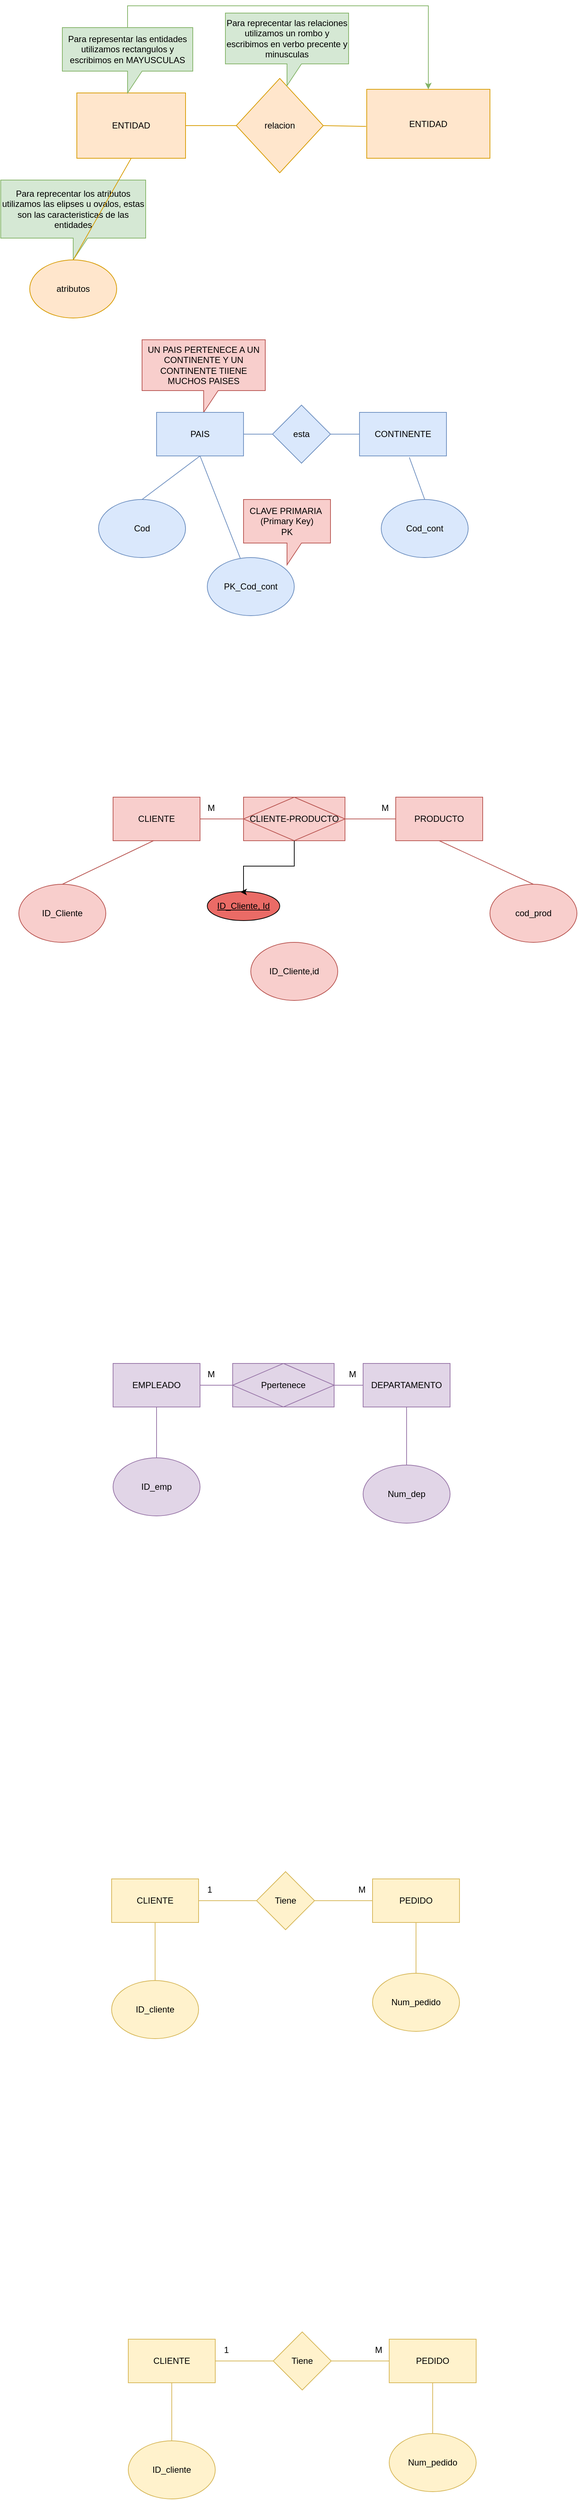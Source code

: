 <mxfile version="24.7.7">
  <diagram name="Page-1" id="JSeKSO8ZdNYYrxb71jYy">
    <mxGraphModel dx="1114" dy="1693" grid="1" gridSize="10" guides="1" tooltips="1" connect="1" arrows="1" fold="1" page="1" pageScale="1" pageWidth="850" pageHeight="1100" math="0" shadow="0">
      <root>
        <mxCell id="0" />
        <mxCell id="1" parent="0" />
        <mxCell id="GOX-7ON0G959BvuLG5Tn-1" value="ENTIDAD" style="rounded=0;whiteSpace=wrap;html=1;fillColor=#ffe6cc;strokeColor=#d79b00;" parent="1" vertex="1">
          <mxGeometry x="140" y="120" width="150" height="90" as="geometry" />
        </mxCell>
        <mxCell id="GOX-7ON0G959BvuLG5Tn-2" value="relacion" style="rhombus;whiteSpace=wrap;html=1;fillColor=#ffe6cc;strokeColor=#d79b00;" parent="1" vertex="1">
          <mxGeometry x="360" y="100" width="120" height="130" as="geometry" />
        </mxCell>
        <mxCell id="GOX-7ON0G959BvuLG5Tn-3" value="ENTIDAD" style="rounded=0;whiteSpace=wrap;html=1;fillColor=#ffe6cc;strokeColor=#d79b00;" parent="1" vertex="1">
          <mxGeometry x="540" y="115" width="170" height="95" as="geometry" />
        </mxCell>
        <mxCell id="GOX-7ON0G959BvuLG5Tn-4" value="UN PAIS PERTENECE A UN CONTINENTE Y UN CONTINENTE TIIENE MUCHOS PAISES" style="shape=callout;whiteSpace=wrap;html=1;perimeter=calloutPerimeter;fillColor=#f8cecc;strokeColor=#b85450;" parent="1" vertex="1">
          <mxGeometry x="230" y="460" width="170" height="100" as="geometry" />
        </mxCell>
        <mxCell id="GOX-7ON0G959BvuLG5Tn-6" value="esta" style="rhombus;whiteSpace=wrap;html=1;fillColor=#dae8fc;strokeColor=#6c8ebf;" parent="1" vertex="1">
          <mxGeometry x="410" y="550" width="80" height="80" as="geometry" />
        </mxCell>
        <mxCell id="GOX-7ON0G959BvuLG5Tn-14" value="PAIS" style="rounded=0;whiteSpace=wrap;html=1;fillColor=#dae8fc;strokeColor=#6c8ebf;" parent="1" vertex="1">
          <mxGeometry x="250" y="560" width="120" height="60" as="geometry" />
        </mxCell>
        <mxCell id="GOX-7ON0G959BvuLG5Tn-15" value="CONTINENTE" style="rounded=0;whiteSpace=wrap;html=1;fillColor=#dae8fc;strokeColor=#6c8ebf;" parent="1" vertex="1">
          <mxGeometry x="530" y="560" width="120" height="60" as="geometry" />
        </mxCell>
        <mxCell id="GOX-7ON0G959BvuLG5Tn-16" value="" style="endArrow=none;html=1;rounded=0;exitX=1;exitY=0.5;exitDx=0;exitDy=0;entryX=0;entryY=0.5;entryDx=0;entryDy=0;fillColor=#dae8fc;strokeColor=#6c8ebf;" parent="1" source="GOX-7ON0G959BvuLG5Tn-14" target="GOX-7ON0G959BvuLG5Tn-6" edge="1">
          <mxGeometry width="50" height="50" relative="1" as="geometry">
            <mxPoint x="380" y="620" as="sourcePoint" />
            <mxPoint x="430" y="570" as="targetPoint" />
          </mxGeometry>
        </mxCell>
        <mxCell id="GOX-7ON0G959BvuLG5Tn-17" value="Cod" style="ellipse;whiteSpace=wrap;html=1;fillColor=#dae8fc;strokeColor=#6c8ebf;" parent="1" vertex="1">
          <mxGeometry x="170" y="680" width="120" height="80" as="geometry" />
        </mxCell>
        <mxCell id="GOX-7ON0G959BvuLG5Tn-18" value="" style="endArrow=none;html=1;rounded=0;exitX=0.5;exitY=1;exitDx=0;exitDy=0;entryX=0.5;entryY=0;entryDx=0;entryDy=0;fillColor=#dae8fc;strokeColor=#6c8ebf;" parent="1" source="GOX-7ON0G959BvuLG5Tn-14" target="GOX-7ON0G959BvuLG5Tn-17" edge="1">
          <mxGeometry width="50" height="50" relative="1" as="geometry">
            <mxPoint x="382" y="605" as="sourcePoint" />
            <mxPoint x="420" y="600" as="targetPoint" />
          </mxGeometry>
        </mxCell>
        <mxCell id="GOX-7ON0G959BvuLG5Tn-19" value="" style="endArrow=none;html=1;rounded=0;entryX=0;entryY=0.5;entryDx=0;entryDy=0;exitX=1;exitY=0.5;exitDx=0;exitDy=0;fillColor=#dae8fc;strokeColor=#6c8ebf;" parent="1" source="GOX-7ON0G959BvuLG5Tn-6" target="GOX-7ON0G959BvuLG5Tn-15" edge="1">
          <mxGeometry width="50" height="50" relative="1" as="geometry">
            <mxPoint x="460" y="720" as="sourcePoint" />
            <mxPoint x="240" y="690" as="targetPoint" />
          </mxGeometry>
        </mxCell>
        <mxCell id="GOX-7ON0G959BvuLG5Tn-20" value="Cod_cont" style="ellipse;whiteSpace=wrap;html=1;fillColor=#dae8fc;strokeColor=#6c8ebf;" parent="1" vertex="1">
          <mxGeometry x="560" y="680" width="120" height="80" as="geometry" />
        </mxCell>
        <mxCell id="GOX-7ON0G959BvuLG5Tn-22" value="" style="endArrow=none;html=1;rounded=0;exitX=0.5;exitY=0;exitDx=0;exitDy=0;entryX=0.573;entryY=1.032;entryDx=0;entryDy=0;entryPerimeter=0;fillColor=#dae8fc;strokeColor=#6c8ebf;" parent="1" source="GOX-7ON0G959BvuLG5Tn-20" target="GOX-7ON0G959BvuLG5Tn-15" edge="1">
          <mxGeometry width="50" height="50" relative="1" as="geometry">
            <mxPoint x="382" y="605" as="sourcePoint" />
            <mxPoint x="420" y="600" as="targetPoint" />
          </mxGeometry>
        </mxCell>
        <mxCell id="GOX-7ON0G959BvuLG5Tn-24" value="PK_Cod_cont" style="ellipse;whiteSpace=wrap;html=1;fillColor=#dae8fc;strokeColor=#6c8ebf;" parent="1" vertex="1">
          <mxGeometry x="320" y="760" width="120" height="80" as="geometry" />
        </mxCell>
        <mxCell id="GOX-7ON0G959BvuLG5Tn-25" value="CLIENTE-PRODUCTO" style="shape=associativeEntity;whiteSpace=wrap;html=1;align=center;fillColor=#f8cecc;strokeColor=#b85450;" parent="1" vertex="1">
          <mxGeometry x="370" y="1090" width="140" height="60" as="geometry" />
        </mxCell>
        <mxCell id="GOX-7ON0G959BvuLG5Tn-26" value="CLIENTE" style="rounded=0;whiteSpace=wrap;html=1;fillColor=#f8cecc;strokeColor=#b85450;" parent="1" vertex="1">
          <mxGeometry x="190" y="1090" width="120" height="60" as="geometry" />
        </mxCell>
        <mxCell id="GOX-7ON0G959BvuLG5Tn-27" value="" style="endArrow=none;html=1;rounded=0;exitX=0;exitY=0.5;exitDx=0;exitDy=0;entryX=1;entryY=0.5;entryDx=0;entryDy=0;fillColor=#f8cecc;strokeColor=#b85450;" parent="1" source="GOX-7ON0G959BvuLG5Tn-25" target="GOX-7ON0G959BvuLG5Tn-26" edge="1">
          <mxGeometry width="50" height="50" relative="1" as="geometry">
            <mxPoint x="380" y="920" as="sourcePoint" />
            <mxPoint x="300" y="980" as="targetPoint" />
          </mxGeometry>
        </mxCell>
        <mxCell id="GOX-7ON0G959BvuLG5Tn-28" value="ID_Cliente" style="ellipse;whiteSpace=wrap;html=1;fillColor=#f8cecc;strokeColor=#b85450;" parent="1" vertex="1">
          <mxGeometry x="60" y="1210" width="120" height="80" as="geometry" />
        </mxCell>
        <mxCell id="GOX-7ON0G959BvuLG5Tn-29" value="" style="endArrow=none;html=1;rounded=0;exitX=0.5;exitY=0;exitDx=0;exitDy=0;entryX=0.469;entryY=0.996;entryDx=0;entryDy=0;entryPerimeter=0;fillColor=#f8cecc;strokeColor=#b85450;" parent="1" source="GOX-7ON0G959BvuLG5Tn-28" target="GOX-7ON0G959BvuLG5Tn-26" edge="1">
          <mxGeometry width="50" height="50" relative="1" as="geometry">
            <mxPoint x="380" y="1130" as="sourcePoint" />
            <mxPoint x="280" y="1170" as="targetPoint" />
            <Array as="points" />
          </mxGeometry>
        </mxCell>
        <mxCell id="GOX-7ON0G959BvuLG5Tn-30" value="PRODUCTO" style="rounded=0;whiteSpace=wrap;html=1;fillColor=#f8cecc;strokeColor=#b85450;" parent="1" vertex="1">
          <mxGeometry x="580" y="1090" width="120" height="60" as="geometry" />
        </mxCell>
        <mxCell id="GOX-7ON0G959BvuLG5Tn-32" value="" style="endArrow=none;html=1;rounded=0;exitX=0;exitY=0.5;exitDx=0;exitDy=0;entryX=1;entryY=0.5;entryDx=0;entryDy=0;fillColor=#f8cecc;strokeColor=#b85450;" parent="1" source="GOX-7ON0G959BvuLG5Tn-30" target="GOX-7ON0G959BvuLG5Tn-25" edge="1">
          <mxGeometry width="50" height="50" relative="1" as="geometry">
            <mxPoint x="570" y="1119.67" as="sourcePoint" />
            <mxPoint x="510" y="1119.67" as="targetPoint" />
          </mxGeometry>
        </mxCell>
        <mxCell id="GOX-7ON0G959BvuLG5Tn-33" value="cod_prod" style="ellipse;whiteSpace=wrap;html=1;fillColor=#f8cecc;strokeColor=#b85450;" parent="1" vertex="1">
          <mxGeometry x="710" y="1210" width="120" height="80" as="geometry" />
        </mxCell>
        <mxCell id="GOX-7ON0G959BvuLG5Tn-34" value="" style="endArrow=none;html=1;rounded=0;exitX=0.5;exitY=1;exitDx=0;exitDy=0;entryX=0.5;entryY=0;entryDx=0;entryDy=0;fillColor=#f8cecc;strokeColor=#b85450;" parent="1" source="GOX-7ON0G959BvuLG5Tn-30" target="GOX-7ON0G959BvuLG5Tn-33" edge="1">
          <mxGeometry width="50" height="50" relative="1" as="geometry">
            <mxPoint x="590" y="1130" as="sourcePoint" />
            <mxPoint x="520" y="1130" as="targetPoint" />
          </mxGeometry>
        </mxCell>
        <mxCell id="GOX-7ON0G959BvuLG5Tn-35" value="" style="endArrow=none;html=1;rounded=0;entryX=0.381;entryY=0.018;entryDx=0;entryDy=0;entryPerimeter=0;exitX=0.5;exitY=1;exitDx=0;exitDy=0;fillColor=#dae8fc;strokeColor=#6c8ebf;" parent="1" source="GOX-7ON0G959BvuLG5Tn-14" target="GOX-7ON0G959BvuLG5Tn-24" edge="1">
          <mxGeometry width="50" height="50" relative="1" as="geometry">
            <mxPoint x="310" y="650" as="sourcePoint" />
            <mxPoint x="240" y="690" as="targetPoint" />
          </mxGeometry>
        </mxCell>
        <mxCell id="GOX-7ON0G959BvuLG5Tn-36" value="CLAVE PRIMARIA&amp;nbsp;&lt;div&gt;(Primary Key)&lt;/div&gt;&lt;div&gt;PK&lt;/div&gt;" style="shape=callout;whiteSpace=wrap;html=1;perimeter=calloutPerimeter;fillColor=#f8cecc;strokeColor=#b85450;" parent="1" vertex="1">
          <mxGeometry x="370" y="680" width="120" height="90" as="geometry" />
        </mxCell>
        <mxCell id="GOX-7ON0G959BvuLG5Tn-37" value="" style="endArrow=none;html=1;rounded=0;exitX=1;exitY=0.5;exitDx=0;exitDy=0;entryX=0;entryY=0.5;entryDx=0;entryDy=0;fillColor=#ffe6cc;strokeColor=#d79b00;" parent="1" source="GOX-7ON0G959BvuLG5Tn-1" target="GOX-7ON0G959BvuLG5Tn-2" edge="1">
          <mxGeometry width="50" height="50" relative="1" as="geometry">
            <mxPoint x="410" y="120" as="sourcePoint" />
            <mxPoint x="460" y="70" as="targetPoint" />
          </mxGeometry>
        </mxCell>
        <mxCell id="GOX-7ON0G959BvuLG5Tn-38" value="" style="endArrow=none;html=1;rounded=0;entryX=-0.005;entryY=0.538;entryDx=0;entryDy=0;exitX=1;exitY=0.5;exitDx=0;exitDy=0;fillColor=#ffe6cc;strokeColor=#d79b00;entryPerimeter=0;" parent="1" source="GOX-7ON0G959BvuLG5Tn-2" target="GOX-7ON0G959BvuLG5Tn-3" edge="1">
          <mxGeometry width="50" height="50" relative="1" as="geometry">
            <mxPoint x="490" y="170" as="sourcePoint" />
            <mxPoint x="550" y="190" as="targetPoint" />
          </mxGeometry>
        </mxCell>
        <mxCell id="GOX-7ON0G959BvuLG5Tn-39" value="ID_Cliente,id" style="ellipse;whiteSpace=wrap;html=1;fillColor=#f8cecc;strokeColor=#b85450;" parent="1" vertex="1">
          <mxGeometry x="380" y="1290" width="120" height="80" as="geometry" />
        </mxCell>
        <mxCell id="GOX-7ON0G959BvuLG5Tn-40" value="EMPLEADO" style="rounded=0;whiteSpace=wrap;html=1;fillColor=#e1d5e7;strokeColor=#9673a6;" parent="1" vertex="1">
          <mxGeometry x="190" y="1870" width="120" height="60" as="geometry" />
        </mxCell>
        <mxCell id="GOX-7ON0G959BvuLG5Tn-42" value="DEPARTAMENTO" style="rounded=0;whiteSpace=wrap;html=1;fillColor=#e1d5e7;strokeColor=#9673a6;" parent="1" vertex="1">
          <mxGeometry x="535" y="1870" width="120" height="60" as="geometry" />
        </mxCell>
        <mxCell id="GOX-7ON0G959BvuLG5Tn-43" value="" style="endArrow=none;html=1;rounded=0;exitX=1;exitY=0.5;exitDx=0;exitDy=0;entryX=0;entryY=0.5;entryDx=0;entryDy=0;fillColor=#e1d5e7;strokeColor=#9673a6;" parent="1" source="GOX-7ON0G959BvuLG5Tn-40" target="GOX-7ON0G959BvuLG5Tn-67" edge="1">
          <mxGeometry width="50" height="50" relative="1" as="geometry">
            <mxPoint x="425" y="2020" as="sourcePoint" />
            <mxPoint x="475" y="1970" as="targetPoint" />
          </mxGeometry>
        </mxCell>
        <mxCell id="GOX-7ON0G959BvuLG5Tn-44" value="" style="endArrow=none;html=1;rounded=0;exitX=1;exitY=0.5;exitDx=0;exitDy=0;entryX=0;entryY=0.5;entryDx=0;entryDy=0;fillColor=#e1d5e7;strokeColor=#9673a6;" parent="1" source="GOX-7ON0G959BvuLG5Tn-67" target="GOX-7ON0G959BvuLG5Tn-42" edge="1">
          <mxGeometry width="50" height="50" relative="1" as="geometry">
            <mxPoint x="480" y="1899.6" as="sourcePoint" />
            <mxPoint x="565" y="1899.6" as="targetPoint" />
            <Array as="points" />
          </mxGeometry>
        </mxCell>
        <mxCell id="GOX-7ON0G959BvuLG5Tn-45" value="Num_dep" style="ellipse;whiteSpace=wrap;html=1;fillColor=#e1d5e7;strokeColor=#9673a6;" parent="1" vertex="1">
          <mxGeometry x="535" y="2010" width="120" height="80" as="geometry" />
        </mxCell>
        <mxCell id="GOX-7ON0G959BvuLG5Tn-46" value="ID_emp" style="ellipse;whiteSpace=wrap;html=1;fillColor=#e1d5e7;strokeColor=#9673a6;" parent="1" vertex="1">
          <mxGeometry x="190" y="2000" width="120" height="80" as="geometry" />
        </mxCell>
        <mxCell id="GOX-7ON0G959BvuLG5Tn-47" value="" style="endArrow=none;html=1;rounded=0;exitX=0.5;exitY=1;exitDx=0;exitDy=0;entryX=0.5;entryY=0;entryDx=0;entryDy=0;fillColor=#e1d5e7;strokeColor=#9673a6;" parent="1" source="GOX-7ON0G959BvuLG5Tn-40" target="GOX-7ON0G959BvuLG5Tn-46" edge="1">
          <mxGeometry width="50" height="50" relative="1" as="geometry">
            <mxPoint x="320" y="1910" as="sourcePoint" />
            <mxPoint x="405" y="1910" as="targetPoint" />
          </mxGeometry>
        </mxCell>
        <mxCell id="GOX-7ON0G959BvuLG5Tn-48" value="" style="endArrow=none;html=1;rounded=0;exitX=0.5;exitY=1;exitDx=0;exitDy=0;entryX=0.5;entryY=0;entryDx=0;entryDy=0;fillColor=#e1d5e7;strokeColor=#9673a6;" parent="1" source="GOX-7ON0G959BvuLG5Tn-42" target="GOX-7ON0G959BvuLG5Tn-45" edge="1">
          <mxGeometry width="50" height="50" relative="1" as="geometry">
            <mxPoint x="260" y="1940" as="sourcePoint" />
            <mxPoint x="260" y="2010" as="targetPoint" />
          </mxGeometry>
        </mxCell>
        <mxCell id="GOX-7ON0G959BvuLG5Tn-50" value="CLIENTE" style="rounded=0;whiteSpace=wrap;html=1;fillColor=#fff2cc;strokeColor=#d6b656;" parent="1" vertex="1">
          <mxGeometry x="188" y="2580" width="120" height="60" as="geometry" />
        </mxCell>
        <mxCell id="GOX-7ON0G959BvuLG5Tn-51" value="PEDIDO" style="rounded=0;whiteSpace=wrap;html=1;fillColor=#fff2cc;strokeColor=#d6b656;" parent="1" vertex="1">
          <mxGeometry x="548" y="2580" width="120" height="60" as="geometry" />
        </mxCell>
        <mxCell id="GOX-7ON0G959BvuLG5Tn-52" value="Tiene" style="rhombus;whiteSpace=wrap;html=1;fillColor=#fff2cc;strokeColor=#d6b656;" parent="1" vertex="1">
          <mxGeometry x="388" y="2570" width="80" height="80" as="geometry" />
        </mxCell>
        <mxCell id="GOX-7ON0G959BvuLG5Tn-53" value="Num_pedido" style="ellipse;whiteSpace=wrap;html=1;fillColor=#fff2cc;strokeColor=#d6b656;" parent="1" vertex="1">
          <mxGeometry x="548" y="2710" width="120" height="80" as="geometry" />
        </mxCell>
        <mxCell id="GOX-7ON0G959BvuLG5Tn-54" value="" style="endArrow=none;html=1;rounded=0;exitX=1;exitY=0.5;exitDx=0;exitDy=0;entryX=0;entryY=0.5;entryDx=0;entryDy=0;fillColor=#fff2cc;strokeColor=#d6b656;" parent="1" source="GOX-7ON0G959BvuLG5Tn-50" target="GOX-7ON0G959BvuLG5Tn-52" edge="1">
          <mxGeometry width="50" height="50" relative="1" as="geometry">
            <mxPoint x="438" y="2700" as="sourcePoint" />
            <mxPoint x="488" y="2650" as="targetPoint" />
          </mxGeometry>
        </mxCell>
        <mxCell id="GOX-7ON0G959BvuLG5Tn-55" value="" style="endArrow=none;html=1;rounded=0;exitX=0;exitY=0.5;exitDx=0;exitDy=0;entryX=1;entryY=0.5;entryDx=0;entryDy=0;fillColor=#fff2cc;strokeColor=#d6b656;" parent="1" source="GOX-7ON0G959BvuLG5Tn-51" target="GOX-7ON0G959BvuLG5Tn-52" edge="1">
          <mxGeometry width="50" height="50" relative="1" as="geometry">
            <mxPoint x="318" y="2630" as="sourcePoint" />
            <mxPoint x="398" y="2620" as="targetPoint" />
          </mxGeometry>
        </mxCell>
        <mxCell id="GOX-7ON0G959BvuLG5Tn-56" value="" style="endArrow=none;html=1;rounded=0;exitX=0.5;exitY=1;exitDx=0;exitDy=0;entryX=0.5;entryY=0;entryDx=0;entryDy=0;fillColor=#fff2cc;strokeColor=#d6b656;" parent="1" source="GOX-7ON0G959BvuLG5Tn-51" target="GOX-7ON0G959BvuLG5Tn-53" edge="1">
          <mxGeometry width="50" height="50" relative="1" as="geometry">
            <mxPoint x="328" y="2640" as="sourcePoint" />
            <mxPoint x="408" y="2630" as="targetPoint" />
          </mxGeometry>
        </mxCell>
        <mxCell id="GOX-7ON0G959BvuLG5Tn-57" value="ID_cliente" style="ellipse;whiteSpace=wrap;html=1;fillColor=#fff2cc;strokeColor=#d6b656;" parent="1" vertex="1">
          <mxGeometry x="188" y="2720" width="120" height="80" as="geometry" />
        </mxCell>
        <mxCell id="GOX-7ON0G959BvuLG5Tn-58" value="" style="endArrow=none;html=1;rounded=0;exitX=0.5;exitY=1;exitDx=0;exitDy=0;entryX=0.5;entryY=0;entryDx=0;entryDy=0;fillColor=#fff2cc;strokeColor=#d6b656;" parent="1" source="GOX-7ON0G959BvuLG5Tn-50" target="GOX-7ON0G959BvuLG5Tn-57" edge="1">
          <mxGeometry width="50" height="50" relative="1" as="geometry">
            <mxPoint x="308" y="2650" as="sourcePoint" />
            <mxPoint x="308" y="2710" as="targetPoint" />
          </mxGeometry>
        </mxCell>
        <mxCell id="GOX-7ON0G959BvuLG5Tn-59" value="M" style="text;html=1;align=center;verticalAlign=middle;resizable=0;points=[];autosize=1;strokeColor=none;fillColor=none;" parent="1" vertex="1">
          <mxGeometry x="518" y="2580" width="30" height="30" as="geometry" />
        </mxCell>
        <mxCell id="GOX-7ON0G959BvuLG5Tn-60" value="1" style="text;html=1;align=center;verticalAlign=middle;resizable=0;points=[];autosize=1;strokeColor=none;fillColor=none;" parent="1" vertex="1">
          <mxGeometry x="308" y="2580" width="30" height="30" as="geometry" />
        </mxCell>
        <mxCell id="GOX-7ON0G959BvuLG5Tn-65" value="M" style="text;html=1;align=center;verticalAlign=middle;resizable=0;points=[];autosize=1;strokeColor=none;fillColor=none;" parent="1" vertex="1">
          <mxGeometry x="310" y="1870" width="30" height="30" as="geometry" />
        </mxCell>
        <mxCell id="GOX-7ON0G959BvuLG5Tn-66" value="M" style="text;html=1;align=center;verticalAlign=middle;resizable=0;points=[];autosize=1;strokeColor=none;fillColor=none;" parent="1" vertex="1">
          <mxGeometry x="505" y="1870" width="30" height="30" as="geometry" />
        </mxCell>
        <mxCell id="GOX-7ON0G959BvuLG5Tn-67" value="Ppertenece" style="shape=associativeEntity;whiteSpace=wrap;html=1;align=center;fillColor=#e1d5e7;strokeColor=#9673a6;" parent="1" vertex="1">
          <mxGeometry x="355" y="1870" width="140" height="60" as="geometry" />
        </mxCell>
        <mxCell id="GOX-7ON0G959BvuLG5Tn-68" value="CLIENTE" style="rounded=0;whiteSpace=wrap;html=1;fillColor=#fff2cc;strokeColor=#d6b656;" parent="1" vertex="1">
          <mxGeometry x="211" y="3214" width="120" height="60" as="geometry" />
        </mxCell>
        <mxCell id="GOX-7ON0G959BvuLG5Tn-69" value="PEDIDO" style="rounded=0;whiteSpace=wrap;html=1;fillColor=#fff2cc;strokeColor=#d6b656;" parent="1" vertex="1">
          <mxGeometry x="571" y="3214" width="120" height="60" as="geometry" />
        </mxCell>
        <mxCell id="GOX-7ON0G959BvuLG5Tn-70" value="Tiene" style="rhombus;whiteSpace=wrap;html=1;fillColor=#fff2cc;strokeColor=#d6b656;" parent="1" vertex="1">
          <mxGeometry x="411" y="3204" width="80" height="80" as="geometry" />
        </mxCell>
        <mxCell id="GOX-7ON0G959BvuLG5Tn-71" value="Num_pedido" style="ellipse;whiteSpace=wrap;html=1;fillColor=#fff2cc;strokeColor=#d6b656;" parent="1" vertex="1">
          <mxGeometry x="571" y="3344" width="120" height="80" as="geometry" />
        </mxCell>
        <mxCell id="GOX-7ON0G959BvuLG5Tn-72" value="" style="endArrow=none;html=1;rounded=0;exitX=1;exitY=0.5;exitDx=0;exitDy=0;entryX=0;entryY=0.5;entryDx=0;entryDy=0;fillColor=#fff2cc;strokeColor=#d6b656;" parent="1" source="GOX-7ON0G959BvuLG5Tn-68" target="GOX-7ON0G959BvuLG5Tn-70" edge="1">
          <mxGeometry width="50" height="50" relative="1" as="geometry">
            <mxPoint x="461" y="3334" as="sourcePoint" />
            <mxPoint x="511" y="3284" as="targetPoint" />
          </mxGeometry>
        </mxCell>
        <mxCell id="GOX-7ON0G959BvuLG5Tn-73" value="" style="endArrow=none;html=1;rounded=0;exitX=0;exitY=0.5;exitDx=0;exitDy=0;entryX=1;entryY=0.5;entryDx=0;entryDy=0;fillColor=#fff2cc;strokeColor=#d6b656;" parent="1" source="GOX-7ON0G959BvuLG5Tn-69" target="GOX-7ON0G959BvuLG5Tn-70" edge="1">
          <mxGeometry width="50" height="50" relative="1" as="geometry">
            <mxPoint x="341" y="3264" as="sourcePoint" />
            <mxPoint x="421" y="3254" as="targetPoint" />
          </mxGeometry>
        </mxCell>
        <mxCell id="GOX-7ON0G959BvuLG5Tn-74" value="" style="endArrow=none;html=1;rounded=0;exitX=0.5;exitY=1;exitDx=0;exitDy=0;entryX=0.5;entryY=0;entryDx=0;entryDy=0;fillColor=#fff2cc;strokeColor=#d6b656;" parent="1" source="GOX-7ON0G959BvuLG5Tn-69" target="GOX-7ON0G959BvuLG5Tn-71" edge="1">
          <mxGeometry width="50" height="50" relative="1" as="geometry">
            <mxPoint x="351" y="3274" as="sourcePoint" />
            <mxPoint x="431" y="3264" as="targetPoint" />
          </mxGeometry>
        </mxCell>
        <mxCell id="GOX-7ON0G959BvuLG5Tn-75" value="ID_cliente" style="ellipse;whiteSpace=wrap;html=1;fillColor=#fff2cc;strokeColor=#d6b656;" parent="1" vertex="1">
          <mxGeometry x="211" y="3354" width="120" height="80" as="geometry" />
        </mxCell>
        <mxCell id="GOX-7ON0G959BvuLG5Tn-76" value="" style="endArrow=none;html=1;rounded=0;exitX=0.5;exitY=1;exitDx=0;exitDy=0;entryX=0.5;entryY=0;entryDx=0;entryDy=0;fillColor=#fff2cc;strokeColor=#d6b656;" parent="1" source="GOX-7ON0G959BvuLG5Tn-68" target="GOX-7ON0G959BvuLG5Tn-75" edge="1">
          <mxGeometry width="50" height="50" relative="1" as="geometry">
            <mxPoint x="331" y="3284" as="sourcePoint" />
            <mxPoint x="331" y="3344" as="targetPoint" />
          </mxGeometry>
        </mxCell>
        <mxCell id="GOX-7ON0G959BvuLG5Tn-77" value="M" style="text;html=1;align=center;verticalAlign=middle;resizable=0;points=[];autosize=1;strokeColor=none;fillColor=none;" parent="1" vertex="1">
          <mxGeometry x="541" y="3214" width="30" height="30" as="geometry" />
        </mxCell>
        <mxCell id="GOX-7ON0G959BvuLG5Tn-78" value="1" style="text;html=1;align=center;verticalAlign=middle;resizable=0;points=[];autosize=1;strokeColor=none;fillColor=none;" parent="1" vertex="1">
          <mxGeometry x="331" y="3214" width="30" height="30" as="geometry" />
        </mxCell>
        <mxCell id="GOX-7ON0G959BvuLG5Tn-79" value="M" style="text;html=1;align=center;verticalAlign=middle;resizable=0;points=[];autosize=1;" parent="1" vertex="1">
          <mxGeometry x="310" y="1090" width="30" height="30" as="geometry" />
        </mxCell>
        <mxCell id="GOX-7ON0G959BvuLG5Tn-80" value="M" style="text;html=1;align=center;verticalAlign=middle;resizable=0;points=[];autosize=1;" parent="1" vertex="1">
          <mxGeometry x="550" y="1090" width="30" height="30" as="geometry" />
        </mxCell>
        <mxCell id="OcXAvfXiBh_NjEl1nt2g-1" value="Para reprecentar las relaciones utilizamos un rombo y escribimos en verbo precente y minusculas" style="shape=callout;whiteSpace=wrap;html=1;perimeter=calloutPerimeter;fillColor=#d5e8d4;strokeColor=#82b366;" parent="1" vertex="1">
          <mxGeometry x="345" y="10" width="170" height="100" as="geometry" />
        </mxCell>
        <mxCell id="OcXAvfXiBh_NjEl1nt2g-2" value="Para reprecentar los atributos utilizamos las elipses u ovalos, estas son las caracteristicas de las entidades" style="shape=callout;whiteSpace=wrap;html=1;perimeter=calloutPerimeter;fillColor=#d5e8d4;strokeColor=#82b366;" parent="1" vertex="1">
          <mxGeometry x="35" y="240" width="200" height="110" as="geometry" />
        </mxCell>
        <mxCell id="OcXAvfXiBh_NjEl1nt2g-4" style="edgeStyle=orthogonalEdgeStyle;rounded=0;orthogonalLoop=1;jettySize=auto;html=1;entryX=0.5;entryY=0;entryDx=0;entryDy=0;fillColor=#d5e8d4;strokeColor=#82b366;" parent="1" source="OcXAvfXiBh_NjEl1nt2g-3" target="GOX-7ON0G959BvuLG5Tn-3" edge="1">
          <mxGeometry relative="1" as="geometry">
            <Array as="points">
              <mxPoint x="210" />
              <mxPoint x="625" />
            </Array>
          </mxGeometry>
        </mxCell>
        <mxCell id="OcXAvfXiBh_NjEl1nt2g-3" value="Para representar las entidades utilizamos rectangulos y escribimos en MAYUSCULAS" style="shape=callout;whiteSpace=wrap;html=1;perimeter=calloutPerimeter;fillColor=#d5e8d4;strokeColor=#82b366;position2=0.5;" parent="1" vertex="1">
          <mxGeometry x="120" y="30" width="180" height="90" as="geometry" />
        </mxCell>
        <mxCell id="OcXAvfXiBh_NjEl1nt2g-5" value="" style="endArrow=none;html=1;rounded=0;exitX=0.5;exitY=1;exitDx=0;exitDy=0;fillColor=#ffe6cc;strokeColor=#d79b00;entryX=0.5;entryY=0;entryDx=0;entryDy=0;" parent="1" source="GOX-7ON0G959BvuLG5Tn-1" target="OcXAvfXiBh_NjEl1nt2g-6" edge="1">
          <mxGeometry width="50" height="50" relative="1" as="geometry">
            <mxPoint x="300" y="175" as="sourcePoint" />
            <mxPoint x="130" y="260" as="targetPoint" />
          </mxGeometry>
        </mxCell>
        <mxCell id="OcXAvfXiBh_NjEl1nt2g-6" value="atributos" style="ellipse;whiteSpace=wrap;html=1;fillColor=#ffe6cc;strokeColor=#d79b00;" parent="1" vertex="1">
          <mxGeometry x="75" y="350" width="120" height="80" as="geometry" />
        </mxCell>
        <mxCell id="ekGPkGIPkw8sTP0l3hG8-2" value="ID_Cliente, Id" style="ellipse;whiteSpace=wrap;html=1;align=center;fontStyle=4;fillColor=#EA6B66;" parent="1" vertex="1">
          <mxGeometry x="320" y="1220" width="100" height="40" as="geometry" />
        </mxCell>
        <mxCell id="ekGPkGIPkw8sTP0l3hG8-3" style="edgeStyle=orthogonalEdgeStyle;rounded=0;orthogonalLoop=1;jettySize=auto;html=1;entryX=0.456;entryY=0.014;entryDx=0;entryDy=0;entryPerimeter=0;" parent="1" source="GOX-7ON0G959BvuLG5Tn-25" target="ekGPkGIPkw8sTP0l3hG8-2" edge="1">
          <mxGeometry relative="1" as="geometry">
            <Array as="points">
              <mxPoint x="440" y="1185" />
              <mxPoint x="370" y="1185" />
              <mxPoint x="370" y="1221" />
            </Array>
          </mxGeometry>
        </mxCell>
      </root>
    </mxGraphModel>
  </diagram>
</mxfile>
